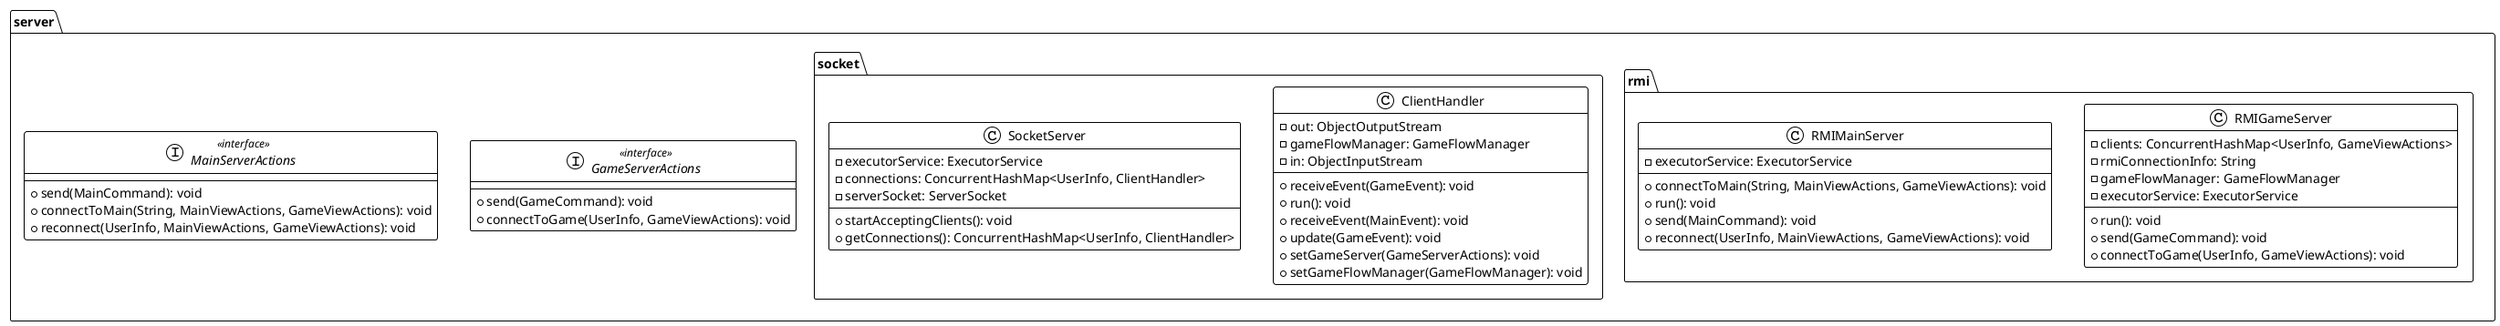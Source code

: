 @startuml

!theme plain
top to bottom direction
skinparam linetype ortho

package "server" {
    interface GameServerActions << interface >> {
      + send(GameCommand): void
      + connectToGame(UserInfo, GameViewActions): void
    }

    interface MainServerActions << interface >> {
      + send(MainCommand): void
      + connectToMain(String, MainViewActions, GameViewActions): void
      + reconnect(UserInfo, MainViewActions, GameViewActions): void
    }

    package "rmi" {
        class RMIGameServer {
          - clients: ConcurrentHashMap<UserInfo, GameViewActions>
          - rmiConnectionInfo: String
          - gameFlowManager: GameFlowManager
          - executorService: ExecutorService
          + run(): void
          + send(GameCommand): void
          + connectToGame(UserInfo, GameViewActions): void
        }

        class RMIMainServer {
          - executorService: ExecutorService
          + connectToMain(String, MainViewActions, GameViewActions): void
          + run(): void
          + send(MainCommand): void
          + reconnect(UserInfo, MainViewActions, GameViewActions): void
        }
    }

    package "socket" {
        class ClientHandler {
          - out: ObjectOutputStream
          - gameFlowManager: GameFlowManager
          - in: ObjectInputStream
          + receiveEvent(GameEvent): void
          + run(): void
          + receiveEvent(MainEvent): void
          + update(GameEvent): void
          + setGameServer(GameServerActions): void
          + setGameFlowManager(GameFlowManager): void
        }

        class SocketServer {
          - executorService: ExecutorService
          - connections: ConcurrentHashMap<UserInfo, ClientHandler>
          - serverSocket: ServerSocket
          + startAcceptingClients(): void
          + getConnections(): ConcurrentHashMap<UserInfo, ClientHandler>
        }
    }
}

package "server.rmi" {



@enduml
